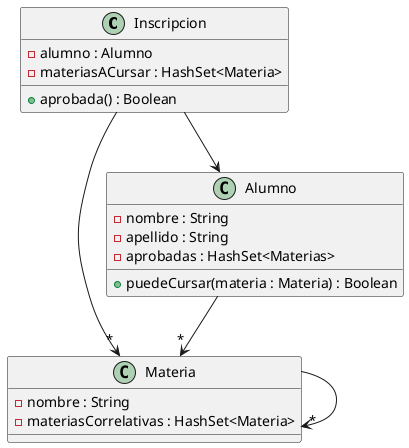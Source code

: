 @startuml


Inscripcion -->"*" Materia
Alumno -->"*" Materia
Inscripcion --> Alumno
Materia -->"*" Materia

class Inscripcion{
- alumno : Alumno
- materiasACursar : HashSet<Materia>

+ aprobada() : Boolean

}

class Materia{
- nombre : String
- materiasCorrelativas : HashSet<Materia>
}

class Alumno{
- nombre : String
- apellido : String
- aprobadas : HashSet<Materias>

+ puedeCursar(materia : Materia) : Boolean
}
@enduml